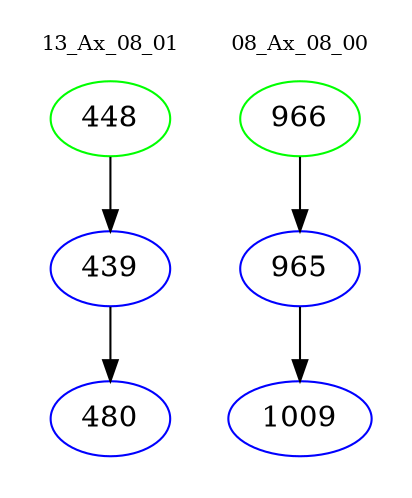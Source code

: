 digraph{
subgraph cluster_0 {
color = white
label = "13_Ax_08_01";
fontsize=10;
T0_448 [label="448", color="green"]
T0_448 -> T0_439 [color="black"]
T0_439 [label="439", color="blue"]
T0_439 -> T0_480 [color="black"]
T0_480 [label="480", color="blue"]
}
subgraph cluster_1 {
color = white
label = "08_Ax_08_00";
fontsize=10;
T1_966 [label="966", color="green"]
T1_966 -> T1_965 [color="black"]
T1_965 [label="965", color="blue"]
T1_965 -> T1_1009 [color="black"]
T1_1009 [label="1009", color="blue"]
}
}
